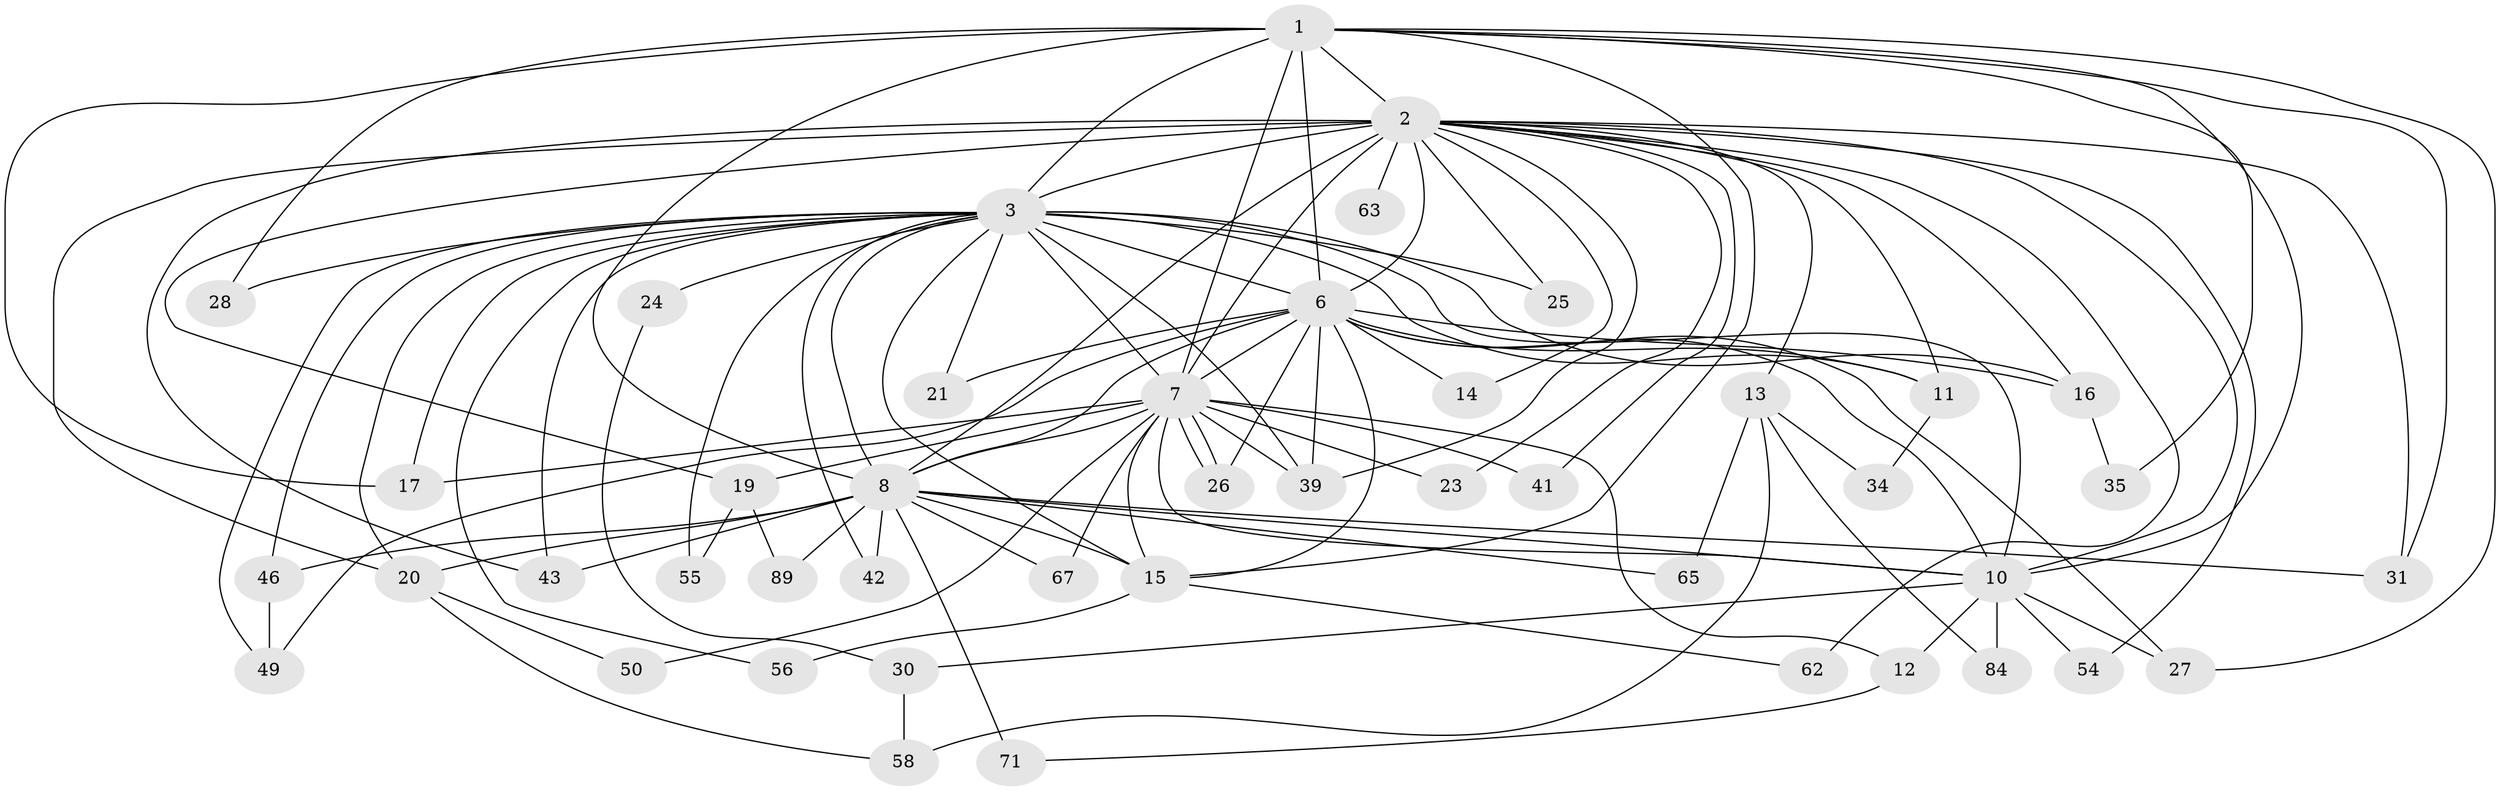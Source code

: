 // original degree distribution, {16: 0.03296703296703297, 25: 0.01098901098901099, 23: 0.02197802197802198, 19: 0.01098901098901099, 29: 0.01098901098901099, 15: 0.01098901098901099, 18: 0.01098901098901099, 5: 0.02197802197802198, 3: 0.2087912087912088, 6: 0.01098901098901099, 2: 0.5384615384615384, 7: 0.01098901098901099, 4: 0.0989010989010989}
// Generated by graph-tools (version 1.1) at 2025/17/03/04/25 18:17:20]
// undirected, 45 vertices, 109 edges
graph export_dot {
graph [start="1"]
  node [color=gray90,style=filled];
  1;
  2 [super="+80+32+4"];
  3 [super="+70+22+47+5+61+85+37+29"];
  6 [super="+9+68+64+44"];
  7 [super="+18+36+33+53+90"];
  8;
  10 [super="+40"];
  11;
  12;
  13;
  14;
  15 [super="+59"];
  16;
  17 [super="+66"];
  19;
  20 [super="+91"];
  21;
  23;
  24;
  25;
  26;
  27;
  28;
  30;
  31;
  34;
  35;
  39;
  41 [super="+86"];
  42;
  43 [super="+51"];
  46 [super="+60"];
  49;
  50;
  54;
  55;
  56;
  58;
  62;
  63;
  65;
  67;
  71;
  84;
  89;
  1 -- 2 [weight=2];
  1 -- 3 [weight=2];
  1 -- 6 [weight=2];
  1 -- 7 [weight=2];
  1 -- 8;
  1 -- 10;
  1 -- 27;
  1 -- 28;
  1 -- 31;
  1 -- 35;
  1 -- 15;
  1 -- 17;
  2 -- 3 [weight=6];
  2 -- 6 [weight=4];
  2 -- 7 [weight=4];
  2 -- 8 [weight=3];
  2 -- 10 [weight=4];
  2 -- 13 [weight=2];
  2 -- 14;
  2 -- 19;
  2 -- 62;
  2 -- 43;
  2 -- 63 [weight=2];
  2 -- 11;
  2 -- 16;
  2 -- 20;
  2 -- 23;
  2 -- 25;
  2 -- 31;
  2 -- 39;
  2 -- 41;
  2 -- 54;
  3 -- 6 [weight=5];
  3 -- 7 [weight=5];
  3 -- 8 [weight=2];
  3 -- 10 [weight=2];
  3 -- 16;
  3 -- 20;
  3 -- 25 [weight=2];
  3 -- 28;
  3 -- 55;
  3 -- 56;
  3 -- 43;
  3 -- 39;
  3 -- 24 [weight=3];
  3 -- 15;
  3 -- 17;
  3 -- 21;
  3 -- 42;
  3 -- 46;
  3 -- 11;
  3 -- 49;
  6 -- 7 [weight=2];
  6 -- 8 [weight=3];
  6 -- 10 [weight=3];
  6 -- 11 [weight=2];
  6 -- 14;
  6 -- 16;
  6 -- 21;
  6 -- 15;
  6 -- 49;
  6 -- 26;
  6 -- 27;
  6 -- 39;
  7 -- 8 [weight=2];
  7 -- 10 [weight=2];
  7 -- 12;
  7 -- 17;
  7 -- 19;
  7 -- 23;
  7 -- 26;
  7 -- 26;
  7 -- 39;
  7 -- 50;
  7 -- 67 [weight=2];
  7 -- 41;
  7 -- 15;
  8 -- 10;
  8 -- 15;
  8 -- 20;
  8 -- 31;
  8 -- 42;
  8 -- 43;
  8 -- 46 [weight=2];
  8 -- 65;
  8 -- 67;
  8 -- 71;
  8 -- 89;
  10 -- 12;
  10 -- 27;
  10 -- 30;
  10 -- 54;
  10 -- 84;
  11 -- 34;
  12 -- 71;
  13 -- 34;
  13 -- 58;
  13 -- 65;
  13 -- 84;
  15 -- 56;
  15 -- 62;
  16 -- 35;
  19 -- 55;
  19 -- 89;
  20 -- 50;
  20 -- 58;
  24 -- 30;
  30 -- 58;
  46 -- 49;
}
